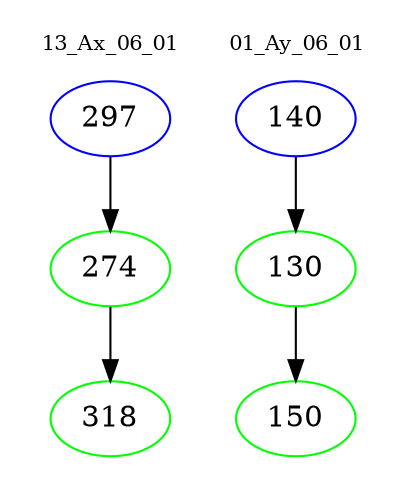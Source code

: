 digraph{
subgraph cluster_0 {
color = white
label = "13_Ax_06_01";
fontsize=10;
T0_297 [label="297", color="blue"]
T0_297 -> T0_274 [color="black"]
T0_274 [label="274", color="green"]
T0_274 -> T0_318 [color="black"]
T0_318 [label="318", color="green"]
}
subgraph cluster_1 {
color = white
label = "01_Ay_06_01";
fontsize=10;
T1_140 [label="140", color="blue"]
T1_140 -> T1_130 [color="black"]
T1_130 [label="130", color="green"]
T1_130 -> T1_150 [color="black"]
T1_150 [label="150", color="green"]
}
}

